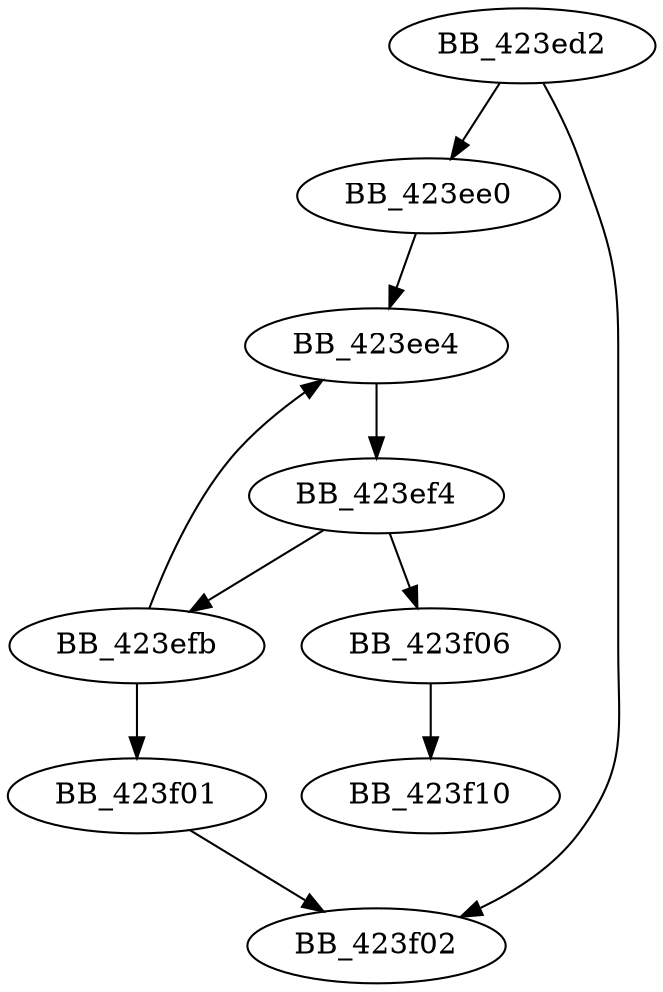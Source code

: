DiGraph __wcscats{
BB_423ed2->BB_423ee0
BB_423ed2->BB_423f02
BB_423ee0->BB_423ee4
BB_423ee4->BB_423ef4
BB_423ef4->BB_423efb
BB_423ef4->BB_423f06
BB_423efb->BB_423ee4
BB_423efb->BB_423f01
BB_423f01->BB_423f02
BB_423f06->BB_423f10
}
